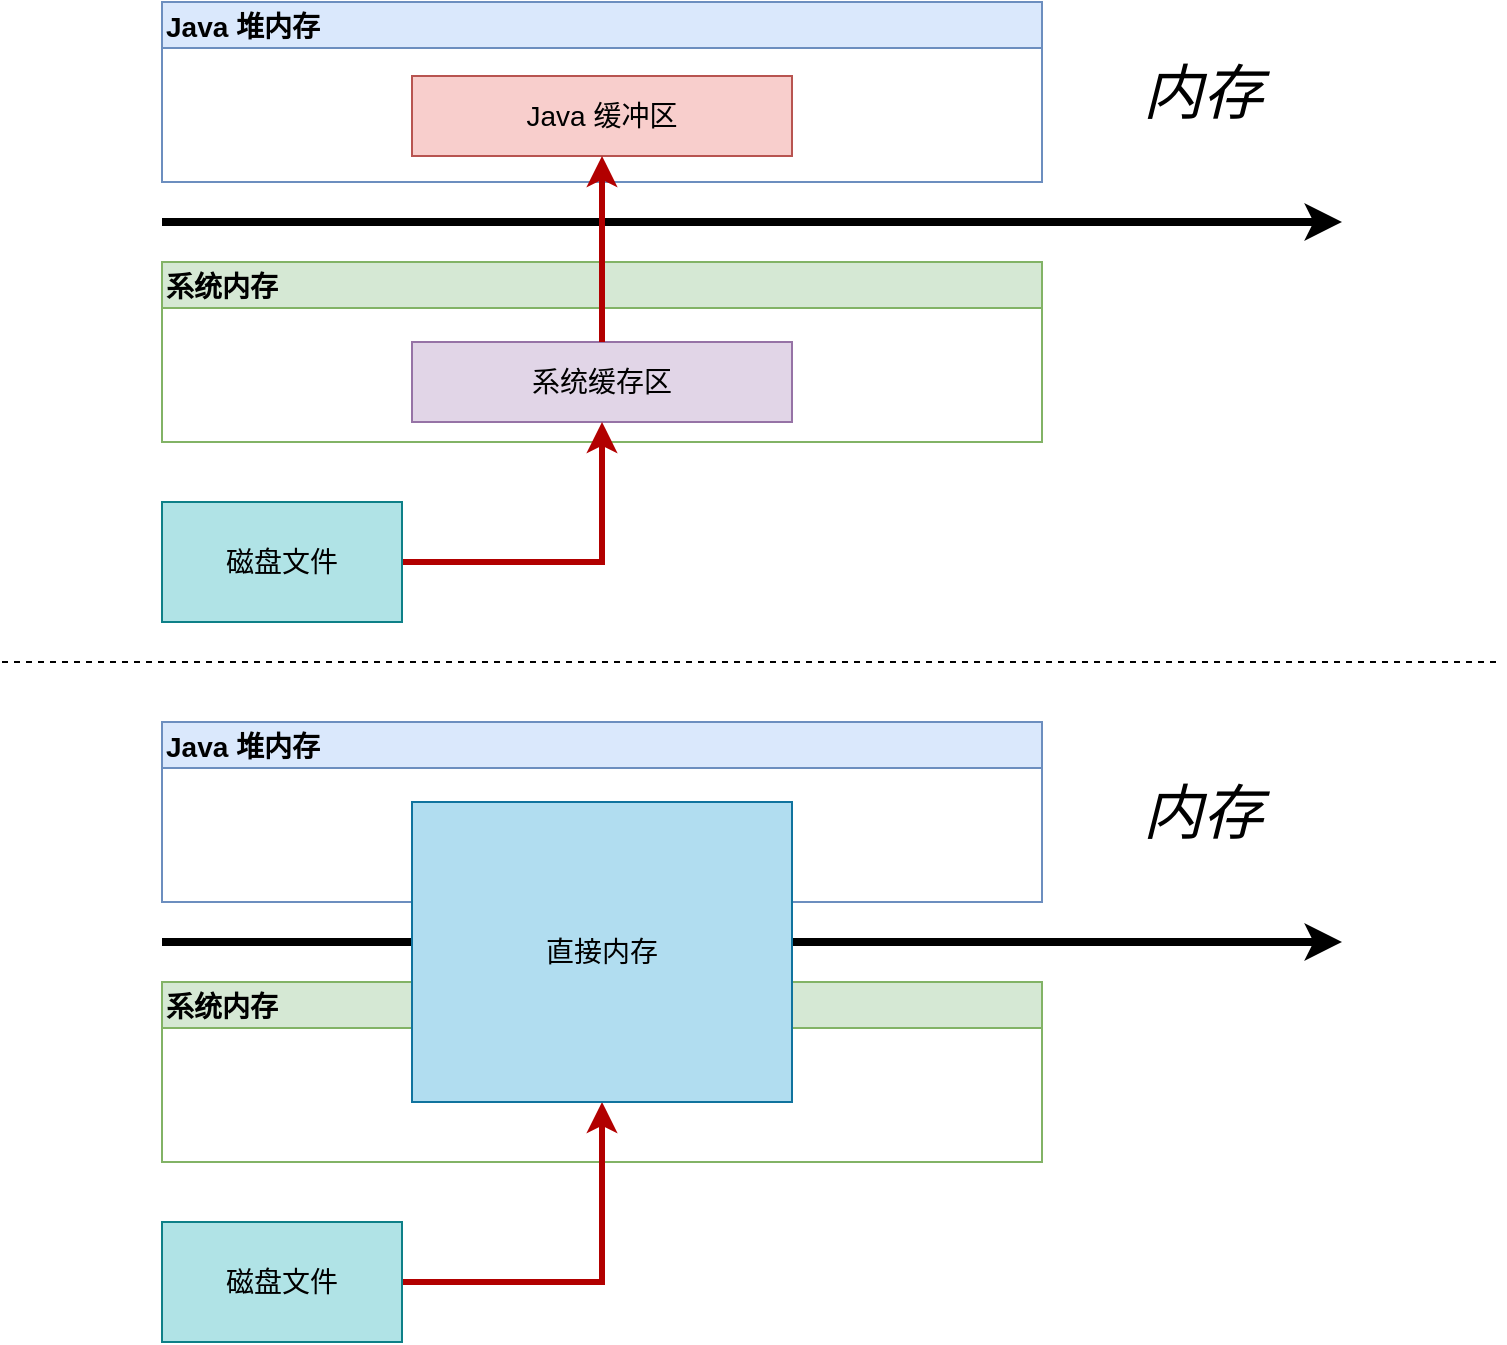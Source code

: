 <mxfile version="15.8.8" type="github"><diagram id="wcpa2hZym45iv-2Yvnzk" name="第 1 页"><mxGraphModel dx="1374" dy="773" grid="1" gridSize="10" guides="1" tooltips="1" connect="1" arrows="1" fold="1" page="1" pageScale="1" pageWidth="827" pageHeight="1169" math="0" shadow="0"><root><mxCell id="0"/><mxCell id="1" parent="0"/><mxCell id="qq3TDGUcEJge3OPL4Kaa-1" value="" style="endArrow=classic;startArrow=none;html=1;rounded=0;startFill=0;strokeWidth=4;" edge="1" parent="1"><mxGeometry width="50" height="50" relative="1" as="geometry"><mxPoint x="130" y="180" as="sourcePoint"/><mxPoint x="720" y="180" as="targetPoint"/></mxGeometry></mxCell><mxCell id="qq3TDGUcEJge3OPL4Kaa-4" value="Java 堆内存" style="swimlane;fontSize=14;fillColor=#dae8fc;strokeColor=#6c8ebf;align=left;" vertex="1" parent="1"><mxGeometry x="130" y="70" width="440" height="90" as="geometry"/></mxCell><mxCell id="qq3TDGUcEJge3OPL4Kaa-6" value="Java 缓冲区" style="rounded=0;whiteSpace=wrap;html=1;fontSize=14;fillColor=#f8cecc;strokeColor=#b85450;" vertex="1" parent="qq3TDGUcEJge3OPL4Kaa-4"><mxGeometry x="125" y="37" width="190" height="40" as="geometry"/></mxCell><mxCell id="qq3TDGUcEJge3OPL4Kaa-5" value="系统内存" style="swimlane;fontSize=14;fillColor=#d5e8d4;strokeColor=#82b366;align=left;" vertex="1" parent="1"><mxGeometry x="130" y="200" width="440" height="90" as="geometry"/></mxCell><mxCell id="qq3TDGUcEJge3OPL4Kaa-7" value="系统缓存区" style="rounded=0;whiteSpace=wrap;html=1;fontSize=14;fillColor=#e1d5e7;strokeColor=#9673a6;" vertex="1" parent="qq3TDGUcEJge3OPL4Kaa-5"><mxGeometry x="125" y="40" width="190" height="40" as="geometry"/></mxCell><mxCell id="qq3TDGUcEJge3OPL4Kaa-9" style="edgeStyle=orthogonalEdgeStyle;rounded=0;orthogonalLoop=1;jettySize=auto;html=1;exitX=1;exitY=0.5;exitDx=0;exitDy=0;entryX=0.5;entryY=1;entryDx=0;entryDy=0;fontSize=14;startArrow=none;startFill=0;strokeWidth=3;strokeColor=#B20000;fillColor=#e51400;" edge="1" parent="1" source="qq3TDGUcEJge3OPL4Kaa-8" target="qq3TDGUcEJge3OPL4Kaa-7"><mxGeometry relative="1" as="geometry"/></mxCell><mxCell id="qq3TDGUcEJge3OPL4Kaa-8" value="磁盘文件" style="rounded=0;whiteSpace=wrap;html=1;fontSize=14;fillColor=#b0e3e6;strokeColor=#0e8088;" vertex="1" parent="1"><mxGeometry x="130" y="320" width="120" height="60" as="geometry"/></mxCell><mxCell id="qq3TDGUcEJge3OPL4Kaa-10" style="edgeStyle=orthogonalEdgeStyle;rounded=0;orthogonalLoop=1;jettySize=auto;html=1;exitX=0.5;exitY=0;exitDx=0;exitDy=0;entryX=0.5;entryY=1;entryDx=0;entryDy=0;fontSize=14;startArrow=none;startFill=0;strokeWidth=3;fillColor=#e51400;strokeColor=#B20000;" edge="1" parent="1" source="qq3TDGUcEJge3OPL4Kaa-7" target="qq3TDGUcEJge3OPL4Kaa-6"><mxGeometry relative="1" as="geometry"/></mxCell><mxCell id="qq3TDGUcEJge3OPL4Kaa-11" value="内存" style="text;html=1;align=center;verticalAlign=middle;resizable=0;points=[];autosize=1;strokeColor=none;fillColor=none;fontSize=30;fontStyle=2" vertex="1" parent="1"><mxGeometry x="610" y="95" width="80" height="40" as="geometry"/></mxCell><mxCell id="qq3TDGUcEJge3OPL4Kaa-12" value="" style="endArrow=classic;startArrow=none;html=1;rounded=0;startFill=0;strokeWidth=4;" edge="1" parent="1"><mxGeometry width="50" height="50" relative="1" as="geometry"><mxPoint x="130" y="540" as="sourcePoint"/><mxPoint x="720" y="540" as="targetPoint"/></mxGeometry></mxCell><mxCell id="qq3TDGUcEJge3OPL4Kaa-15" value="系统内存" style="swimlane;fontSize=14;fillColor=#d5e8d4;strokeColor=#82b366;align=left;" vertex="1" parent="1"><mxGeometry x="130" y="560" width="440" height="90" as="geometry"/></mxCell><mxCell id="qq3TDGUcEJge3OPL4Kaa-17" style="edgeStyle=orthogonalEdgeStyle;rounded=0;orthogonalLoop=1;jettySize=auto;html=1;exitX=1;exitY=0.5;exitDx=0;exitDy=0;entryX=0.5;entryY=1;entryDx=0;entryDy=0;fontSize=14;startArrow=none;startFill=0;strokeWidth=3;strokeColor=#B20000;fillColor=#e51400;" edge="1" parent="1" source="qq3TDGUcEJge3OPL4Kaa-18" target="qq3TDGUcEJge3OPL4Kaa-16"><mxGeometry relative="1" as="geometry"/></mxCell><mxCell id="qq3TDGUcEJge3OPL4Kaa-18" value="磁盘文件" style="rounded=0;whiteSpace=wrap;html=1;fontSize=14;fillColor=#b0e3e6;strokeColor=#0e8088;" vertex="1" parent="1"><mxGeometry x="130" y="680" width="120" height="60" as="geometry"/></mxCell><mxCell id="qq3TDGUcEJge3OPL4Kaa-20" value="内存" style="text;html=1;align=center;verticalAlign=middle;resizable=0;points=[];autosize=1;strokeColor=none;fillColor=none;fontSize=30;fontStyle=2" vertex="1" parent="1"><mxGeometry x="610" y="455" width="80" height="40" as="geometry"/></mxCell><mxCell id="qq3TDGUcEJge3OPL4Kaa-21" value="" style="endArrow=none;dashed=1;html=1;rounded=0;fontSize=30;strokeColor=#000000;strokeWidth=1;" edge="1" parent="1"><mxGeometry width="50" height="50" relative="1" as="geometry"><mxPoint x="50" y="400" as="sourcePoint"/><mxPoint x="800" y="400" as="targetPoint"/></mxGeometry></mxCell><mxCell id="qq3TDGUcEJge3OPL4Kaa-13" value="Java 堆内存" style="swimlane;fontSize=14;fillColor=#dae8fc;strokeColor=#6c8ebf;align=left;" vertex="1" parent="1"><mxGeometry x="130" y="430" width="440" height="90" as="geometry"/></mxCell><mxCell id="qq3TDGUcEJge3OPL4Kaa-16" value="直接内存" style="rounded=0;whiteSpace=wrap;html=1;fontSize=14;fillColor=#b1ddf0;strokeColor=#10739e;" vertex="1" parent="qq3TDGUcEJge3OPL4Kaa-13"><mxGeometry x="125" y="40" width="190" height="150" as="geometry"/></mxCell></root></mxGraphModel></diagram></mxfile>